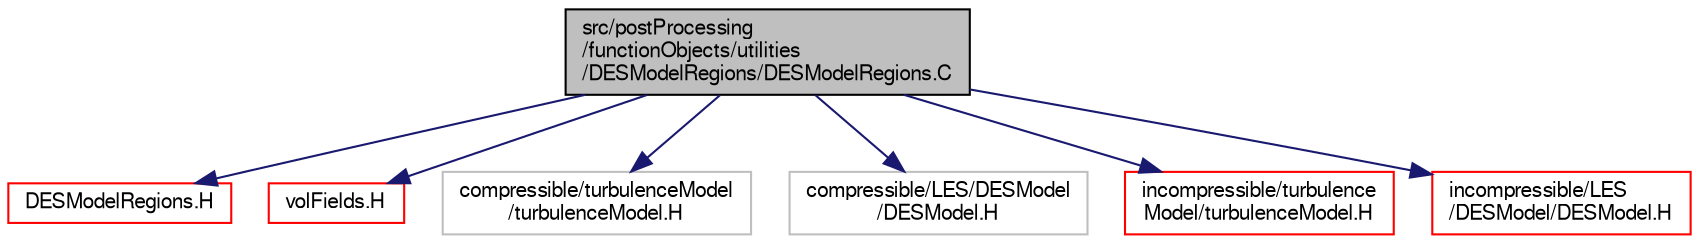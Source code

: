 digraph "src/postProcessing/functionObjects/utilities/DESModelRegions/DESModelRegions.C"
{
  bgcolor="transparent";
  edge [fontname="FreeSans",fontsize="10",labelfontname="FreeSans",labelfontsize="10"];
  node [fontname="FreeSans",fontsize="10",shape=record];
  Node0 [label="src/postProcessing\l/functionObjects/utilities\l/DESModelRegions/DESModelRegions.C",height=0.2,width=0.4,color="black", fillcolor="grey75", style="filled", fontcolor="black"];
  Node0 -> Node1 [color="midnightblue",fontsize="10",style="solid",fontname="FreeSans"];
  Node1 [label="DESModelRegions.H",height=0.2,width=0.4,color="red",URL="$a13721.html"];
  Node0 -> Node112 [color="midnightblue",fontsize="10",style="solid",fontname="FreeSans"];
  Node112 [label="volFields.H",height=0.2,width=0.4,color="red",URL="$a02750.html"];
  Node0 -> Node306 [color="midnightblue",fontsize="10",style="solid",fontname="FreeSans"];
  Node306 [label="compressible/turbulenceModel\l/turbulenceModel.H",height=0.2,width=0.4,color="grey75"];
  Node0 -> Node307 [color="midnightblue",fontsize="10",style="solid",fontname="FreeSans"];
  Node307 [label="compressible/LES/DESModel\l/DESModel.H",height=0.2,width=0.4,color="grey75"];
  Node0 -> Node308 [color="midnightblue",fontsize="10",style="solid",fontname="FreeSans"];
  Node308 [label="incompressible/turbulence\lModel/turbulenceModel.H",height=0.2,width=0.4,color="red",URL="$a40271.html"];
  Node0 -> Node312 [color="midnightblue",fontsize="10",style="solid",fontname="FreeSans"];
  Node312 [label="incompressible/LES\l/DESModel/DESModel.H",height=0.2,width=0.4,color="red",URL="$a39776.html"];
}
